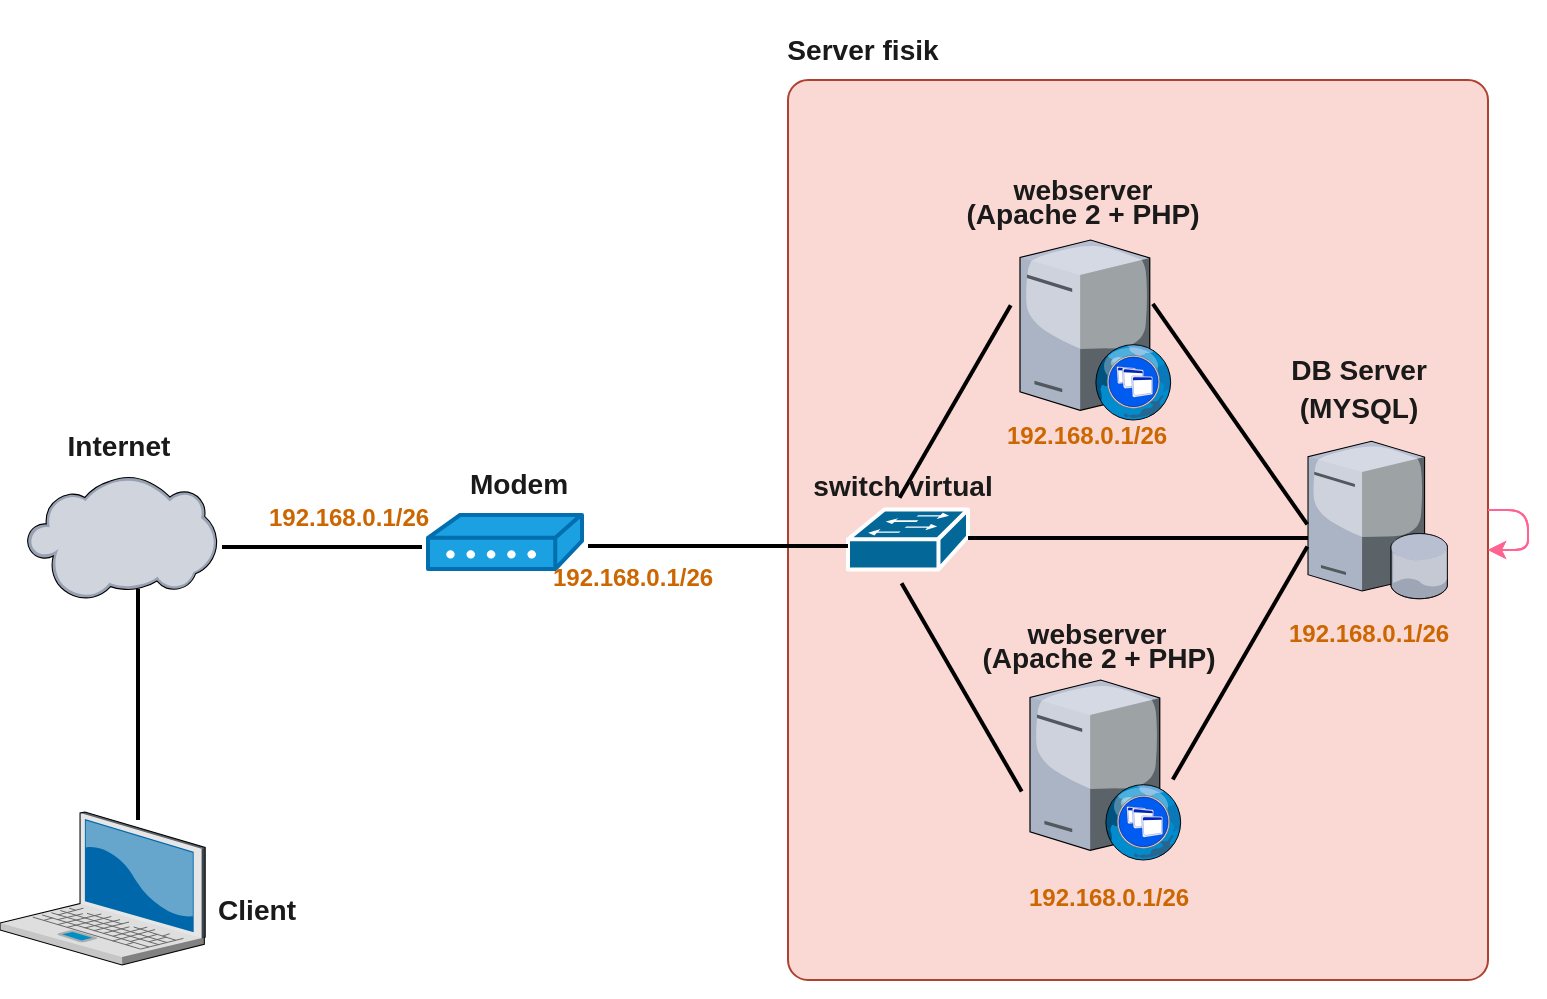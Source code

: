 <mxfile version="14.1.3" type="github">
  <diagram id="GfvTxax-OHS727LgkmR5" name="Page-1">
    <mxGraphModel dx="796" dy="462" grid="1" gridSize="10" guides="1" tooltips="1" connect="1" arrows="1" fold="1" page="1" pageScale="1" pageWidth="1100" pageHeight="850" math="0" shadow="0">
      <root>
        <mxCell id="0" />
        <mxCell id="1" parent="0" />
        <mxCell id="E7ruoK5HPgACs9fxQLBW-10" value="" style="html=1;outlineConnect=0;whiteSpace=wrap;fillColor=#fad9d5;shape=mxgraph.archimate3.application;archiType=rounded;strokeColor=#ae4132;" vertex="1" parent="1">
          <mxGeometry x="460" y="70" width="350" height="450" as="geometry" />
        </mxCell>
        <mxCell id="E7ruoK5HPgACs9fxQLBW-1" value="" style="verticalLabelPosition=bottom;aspect=fixed;html=1;verticalAlign=top;strokeColor=none;align=center;outlineConnect=0;shape=mxgraph.citrix.database_server;fillColor=#FFE45E;fontColor=#5AA9E6;" vertex="1" parent="1">
          <mxGeometry x="720" y="250.63" width="70" height="78.75" as="geometry" />
        </mxCell>
        <mxCell id="E7ruoK5HPgACs9fxQLBW-2" value="" style="verticalLabelPosition=bottom;aspect=fixed;html=1;verticalAlign=top;strokeColor=none;align=center;outlineConnect=0;shape=mxgraph.citrix.cloud;fillColor=#FFE45E;fontColor=#5AA9E6;" vertex="1" parent="1">
          <mxGeometry x="79.5" y="268" width="95" height="62" as="geometry" />
        </mxCell>
        <mxCell id="E7ruoK5HPgACs9fxQLBW-5" value="" style="verticalLabelPosition=bottom;aspect=fixed;html=1;verticalAlign=top;strokeColor=none;align=center;outlineConnect=0;shape=mxgraph.citrix.laptop_2;fillColor=#FFE45E;fontColor=#5AA9E6;direction=east;" vertex="1" parent="1">
          <mxGeometry x="66" y="436" width="102.59" height="76.5" as="geometry" />
        </mxCell>
        <mxCell id="E7ruoK5HPgACs9fxQLBW-6" value="" style="verticalLabelPosition=bottom;aspect=fixed;html=1;verticalAlign=top;strokeColor=none;align=center;outlineConnect=0;shape=mxgraph.citrix.xenapp_web;fillColor=#FFE45E;fontColor=#5AA9E6;" vertex="1" parent="1">
          <mxGeometry x="576" y="150" width="76" height="90" as="geometry" />
        </mxCell>
        <mxCell id="E7ruoK5HPgACs9fxQLBW-9" value="" style="shape=mxgraph.cisco.modems_and_phones.modem;html=1;pointerEvents=1;dashed=0;fillColor=#1ba1e2;strokeColor=#006EAF;strokeWidth=2;verticalLabelPosition=bottom;verticalAlign=top;align=center;outlineConnect=0;fontColor=#ffffff;" vertex="1" parent="1">
          <mxGeometry x="280" y="287.5" width="77" height="27" as="geometry" />
        </mxCell>
        <mxCell id="E7ruoK5HPgACs9fxQLBW-12" style="edgeStyle=orthogonalEdgeStyle;orthogonalLoop=1;jettySize=auto;html=1;exitX=0.5;exitY=1;exitDx=0;exitDy=0;exitPerimeter=0;strokeColor=#FF6392;fontColor=#5AA9E6;" edge="1" parent="1" source="E7ruoK5HPgACs9fxQLBW-10" target="E7ruoK5HPgACs9fxQLBW-10">
          <mxGeometry relative="1" as="geometry" />
        </mxCell>
        <mxCell id="E7ruoK5HPgACs9fxQLBW-13" style="edgeStyle=orthogonalEdgeStyle;orthogonalLoop=1;jettySize=auto;html=1;strokeColor=#FF6392;fontColor=#5AA9E6;" edge="1" parent="1" source="E7ruoK5HPgACs9fxQLBW-10" target="E7ruoK5HPgACs9fxQLBW-10">
          <mxGeometry relative="1" as="geometry" />
        </mxCell>
        <mxCell id="E7ruoK5HPgACs9fxQLBW-14" style="edgeStyle=orthogonalEdgeStyle;orthogonalLoop=1;jettySize=auto;html=1;strokeColor=#FF6392;fontColor=#5AA9E6;" edge="1" parent="1" source="E7ruoK5HPgACs9fxQLBW-10" target="E7ruoK5HPgACs9fxQLBW-10">
          <mxGeometry relative="1" as="geometry" />
        </mxCell>
        <mxCell id="E7ruoK5HPgACs9fxQLBW-25" value="" style="verticalLabelPosition=bottom;aspect=fixed;html=1;verticalAlign=top;strokeColor=none;align=center;outlineConnect=0;shape=mxgraph.citrix.xenapp_web;fillColor=#FFE45E;fontColor=#5AA9E6;" vertex="1" parent="1">
          <mxGeometry x="581" y="370" width="76" height="90" as="geometry" />
        </mxCell>
        <mxCell id="E7ruoK5HPgACs9fxQLBW-36" value="&lt;h3&gt;&lt;b&gt;&lt;font color=&quot;#1a1a1a&quot;&gt;webserver&lt;/font&gt;&lt;/b&gt;&lt;/h3&gt;&lt;div&gt;&lt;br&gt;&lt;/div&gt;" style="text;html=1;resizable=0;autosize=1;align=center;verticalAlign=middle;points=[];fillColor=none;strokeColor=none;rounded=0;sketch=0;fontColor=#5AA9E6;" vertex="1" parent="1">
          <mxGeometry x="567" y="102" width="80" height="60" as="geometry" />
        </mxCell>
        <mxCell id="E7ruoK5HPgACs9fxQLBW-37" value="" style="shape=mxgraph.cisco.switches.workgroup_switch;html=1;pointerEvents=1;dashed=0;fillColor=#036897;strokeColor=#ffffff;strokeWidth=2;verticalLabelPosition=bottom;verticalAlign=top;align=center;outlineConnect=0;rounded=0;sketch=0;fontColor=#5AA9E6;" vertex="1" parent="1">
          <mxGeometry x="490" y="284.75" width="60" height="30" as="geometry" />
        </mxCell>
        <mxCell id="E7ruoK5HPgACs9fxQLBW-38" value="&lt;h3&gt;&lt;font color=&quot;#1a1a1a&quot;&gt;(Apache 2 + PHP)&lt;/font&gt;&lt;/h3&gt;" style="text;html=1;resizable=0;autosize=1;align=center;verticalAlign=middle;points=[];fillColor=none;strokeColor=none;rounded=0;sketch=0;fontColor=#5AA9E6;" vertex="1" parent="1">
          <mxGeometry x="542" y="112" width="130" height="50" as="geometry" />
        </mxCell>
        <mxCell id="E7ruoK5HPgACs9fxQLBW-39" value="&lt;h3&gt;&lt;font color=&quot;#1a1a1a&quot;&gt;(Apache 2 + PHP)&lt;/font&gt;&lt;/h3&gt;" style="text;html=1;resizable=0;autosize=1;align=center;verticalAlign=middle;points=[];fillColor=none;strokeColor=none;rounded=0;sketch=0;fontColor=#5AA9E6;" vertex="1" parent="1">
          <mxGeometry x="550" y="334.38" width="130" height="50" as="geometry" />
        </mxCell>
        <mxCell id="E7ruoK5HPgACs9fxQLBW-40" value="&lt;h3&gt;&lt;b&gt;&lt;font color=&quot;#1a1a1a&quot;&gt;webserver&lt;/font&gt;&lt;/b&gt;&lt;/h3&gt;&lt;div&gt;&lt;br&gt;&lt;/div&gt;" style="text;html=1;resizable=0;autosize=1;align=center;verticalAlign=middle;points=[];fillColor=none;strokeColor=none;rounded=0;sketch=0;fontColor=#5AA9E6;" vertex="1" parent="1">
          <mxGeometry x="574" y="324.38" width="80" height="60" as="geometry" />
        </mxCell>
        <mxCell id="E7ruoK5HPgACs9fxQLBW-41" value="&lt;h3&gt;&lt;font color=&quot;#1a1a1a&quot;&gt;(MYSQL)&lt;/font&gt;&lt;/h3&gt;" style="text;html=1;resizable=0;autosize=1;align=center;verticalAlign=middle;points=[];fillColor=none;strokeColor=none;rounded=0;sketch=0;fontColor=#5AA9E6;" vertex="1" parent="1">
          <mxGeometry x="710" y="209" width="70" height="50" as="geometry" />
        </mxCell>
        <mxCell id="E7ruoK5HPgACs9fxQLBW-42" value="&lt;h3&gt;&lt;font color=&quot;#1a1a1a&quot;&gt;DB Server&lt;/font&gt;&lt;/h3&gt;" style="text;html=1;resizable=0;autosize=1;align=center;verticalAlign=middle;points=[];fillColor=none;strokeColor=none;rounded=0;sketch=0;fontColor=#5AA9E6;" vertex="1" parent="1">
          <mxGeometry x="705" y="190" width="80" height="50" as="geometry" />
        </mxCell>
        <mxCell id="E7ruoK5HPgACs9fxQLBW-44" value="&lt;h3&gt;&lt;font style=&quot;font-size: 12px&quot; color=&quot;#cc6600&quot;&gt;192.168.0.1/26&lt;/font&gt;&lt;/h3&gt;" style="text;html=1;resizable=0;autosize=1;align=center;verticalAlign=middle;points=[];fillColor=none;strokeColor=none;rounded=0;sketch=0;fontColor=#5AA9E6;" vertex="1" parent="1">
          <mxGeometry x="559" y="221.5" width="100" height="50" as="geometry" />
        </mxCell>
        <mxCell id="E7ruoK5HPgACs9fxQLBW-45" value="&lt;h3&gt;&lt;font style=&quot;font-size: 12px&quot; color=&quot;#cc6600&quot;&gt;192.168.0.1/26&lt;/font&gt;&lt;/h3&gt;" style="text;html=1;resizable=0;autosize=1;align=center;verticalAlign=middle;points=[];fillColor=none;strokeColor=none;rounded=0;sketch=0;fontColor=#5AA9E6;" vertex="1" parent="1">
          <mxGeometry x="700" y="321" width="100" height="50" as="geometry" />
        </mxCell>
        <mxCell id="E7ruoK5HPgACs9fxQLBW-46" value="&lt;h3&gt;&lt;font style=&quot;font-size: 12px&quot; color=&quot;#cc6600&quot;&gt;192.168.0.1/26&lt;/font&gt;&lt;/h3&gt;" style="text;html=1;resizable=0;autosize=1;align=center;verticalAlign=middle;points=[];fillColor=none;strokeColor=none;rounded=0;sketch=0;fontColor=#5AA9E6;" vertex="1" parent="1">
          <mxGeometry x="570" y="453.25" width="100" height="50" as="geometry" />
        </mxCell>
        <mxCell id="E7ruoK5HPgACs9fxQLBW-47" value="&lt;h3&gt;&lt;font style=&quot;font-size: 12px&quot; color=&quot;#cc6600&quot;&gt;192.168.0.1/26&lt;/font&gt;&lt;/h3&gt;" style="text;html=1;resizable=0;autosize=1;align=center;verticalAlign=middle;points=[];fillColor=none;strokeColor=none;rounded=0;sketch=0;fontColor=#5AA9E6;" vertex="1" parent="1">
          <mxGeometry x="332" y="293" width="100" height="50" as="geometry" />
        </mxCell>
        <mxCell id="E7ruoK5HPgACs9fxQLBW-48" value="&lt;h3&gt;&lt;font style=&quot;font-size: 12px&quot; color=&quot;#cc6600&quot;&gt;192.168.0.1/26&lt;/font&gt;&lt;/h3&gt;" style="text;html=1;resizable=0;autosize=1;align=center;verticalAlign=middle;points=[];fillColor=none;strokeColor=none;rounded=0;sketch=0;fontColor=#5AA9E6;" vertex="1" parent="1">
          <mxGeometry x="190" y="263" width="100" height="50" as="geometry" />
        </mxCell>
        <mxCell id="E7ruoK5HPgACs9fxQLBW-49" value="&lt;h3&gt;&lt;font color=&quot;#1a1a1a&quot;&gt;Modem&lt;/font&gt;&lt;/h3&gt;" style="text;html=1;resizable=0;autosize=1;align=center;verticalAlign=middle;points=[];fillColor=none;strokeColor=none;rounded=0;sketch=0;fontColor=#5AA9E6;" vertex="1" parent="1">
          <mxGeometry x="295" y="246.5" width="60" height="50" as="geometry" />
        </mxCell>
        <mxCell id="E7ruoK5HPgACs9fxQLBW-50" value="&lt;h3&gt;&lt;font color=&quot;#1a1a1a&quot;&gt;Internet&lt;/font&gt;&lt;/h3&gt;" style="text;html=1;resizable=0;autosize=1;align=center;verticalAlign=middle;points=[];fillColor=none;strokeColor=none;rounded=0;sketch=0;fontColor=#5AA9E6;" vertex="1" parent="1">
          <mxGeometry x="90" y="228" width="70" height="50" as="geometry" />
        </mxCell>
        <mxCell id="E7ruoK5HPgACs9fxQLBW-51" value="&lt;h3&gt;&lt;font color=&quot;#1a1a1a&quot;&gt;Client&lt;/font&gt;&lt;/h3&gt;" style="text;html=1;resizable=0;autosize=1;align=center;verticalAlign=middle;points=[];fillColor=none;strokeColor=none;rounded=0;sketch=0;fontColor=#5AA9E6;" vertex="1" parent="1">
          <mxGeometry x="168.59" y="460" width="50" height="50" as="geometry" />
        </mxCell>
        <mxCell id="E7ruoK5HPgACs9fxQLBW-52" value="&lt;h3&gt;&lt;font color=&quot;#1a1a1a&quot;&gt;Server fisik&lt;/font&gt;&lt;/h3&gt;" style="text;html=1;resizable=0;autosize=1;align=center;verticalAlign=middle;points=[];fillColor=none;strokeColor=none;rounded=0;sketch=0;fontColor=#5AA9E6;" vertex="1" parent="1">
          <mxGeometry x="452" y="30" width="90" height="50" as="geometry" />
        </mxCell>
        <mxCell id="E7ruoK5HPgACs9fxQLBW-53" value="" style="line;strokeWidth=2;html=1;rounded=0;sketch=0;fillColor=#FFE45E;fontColor=#5AA9E6;" vertex="1" parent="1">
          <mxGeometry x="550" y="294" width="170" height="10" as="geometry" />
        </mxCell>
        <mxCell id="E7ruoK5HPgACs9fxQLBW-54" value="" style="line;strokeWidth=2;html=1;rounded=0;sketch=0;fillColor=#FFE45E;fontColor=#5AA9E6;" vertex="1" parent="1">
          <mxGeometry x="360" y="288" width="130" height="30" as="geometry" />
        </mxCell>
        <mxCell id="E7ruoK5HPgACs9fxQLBW-55" value="" style="line;strokeWidth=2;html=1;rounded=0;sketch=0;fillColor=#FFE45E;fontColor=#5AA9E6;" vertex="1" parent="1">
          <mxGeometry x="177" y="298.5" width="100" height="10" as="geometry" />
        </mxCell>
        <mxCell id="E7ruoK5HPgACs9fxQLBW-57" value="" style="line;strokeWidth=2;direction=south;html=1;rounded=0;sketch=0;fillColor=#FFE45E;fontColor=#5AA9E6;" vertex="1" parent="1">
          <mxGeometry x="130" y="324.38" width="10" height="115.62" as="geometry" />
        </mxCell>
        <mxCell id="E7ruoK5HPgACs9fxQLBW-58" value="" style="line;strokeWidth=2;html=1;rounded=0;sketch=0;fillColor=#FFE45E;fontColor=#5AA9E6;rotation=-60;" vertex="1" parent="1">
          <mxGeometry x="488" y="169.89" width="111.14" height="121.61" as="geometry" />
        </mxCell>
        <mxCell id="E7ruoK5HPgACs9fxQLBW-59" value="" style="line;strokeWidth=2;html=1;rounded=0;sketch=0;fillColor=#FFE45E;fontColor=#5AA9E6;rotation=-120;" vertex="1" parent="1">
          <mxGeometry x="486.75" y="312.9" width="120.14" height="121.61" as="geometry" />
        </mxCell>
        <mxCell id="E7ruoK5HPgACs9fxQLBW-43" value="&lt;h3&gt;&lt;font color=&quot;#1a1a1a&quot;&gt;switch virtual&lt;/font&gt;&lt;/h3&gt;" style="text;html=1;resizable=0;autosize=1;align=center;verticalAlign=middle;points=[];fillColor=none;strokeColor=none;rounded=0;sketch=0;fontColor=#5AA9E6;" vertex="1" parent="1">
          <mxGeometry x="462" y="248" width="110" height="50" as="geometry" />
        </mxCell>
        <mxCell id="E7ruoK5HPgACs9fxQLBW-60" value="" style="line;strokeWidth=2;html=1;rounded=0;sketch=0;fillColor=#FFE45E;fontColor=#5AA9E6;rotation=-125;" vertex="1" parent="1">
          <mxGeometry x="613.74" y="176.28" width="134.59" height="121.61" as="geometry" />
        </mxCell>
        <mxCell id="E7ruoK5HPgACs9fxQLBW-62" value="" style="line;strokeWidth=2;html=1;rounded=0;sketch=0;fillColor=#FFE45E;fontColor=#5AA9E6;rotation=-60;" vertex="1" parent="1">
          <mxGeometry x="618.74" y="332" width="134.59" height="59.03" as="geometry" />
        </mxCell>
      </root>
    </mxGraphModel>
  </diagram>
</mxfile>
